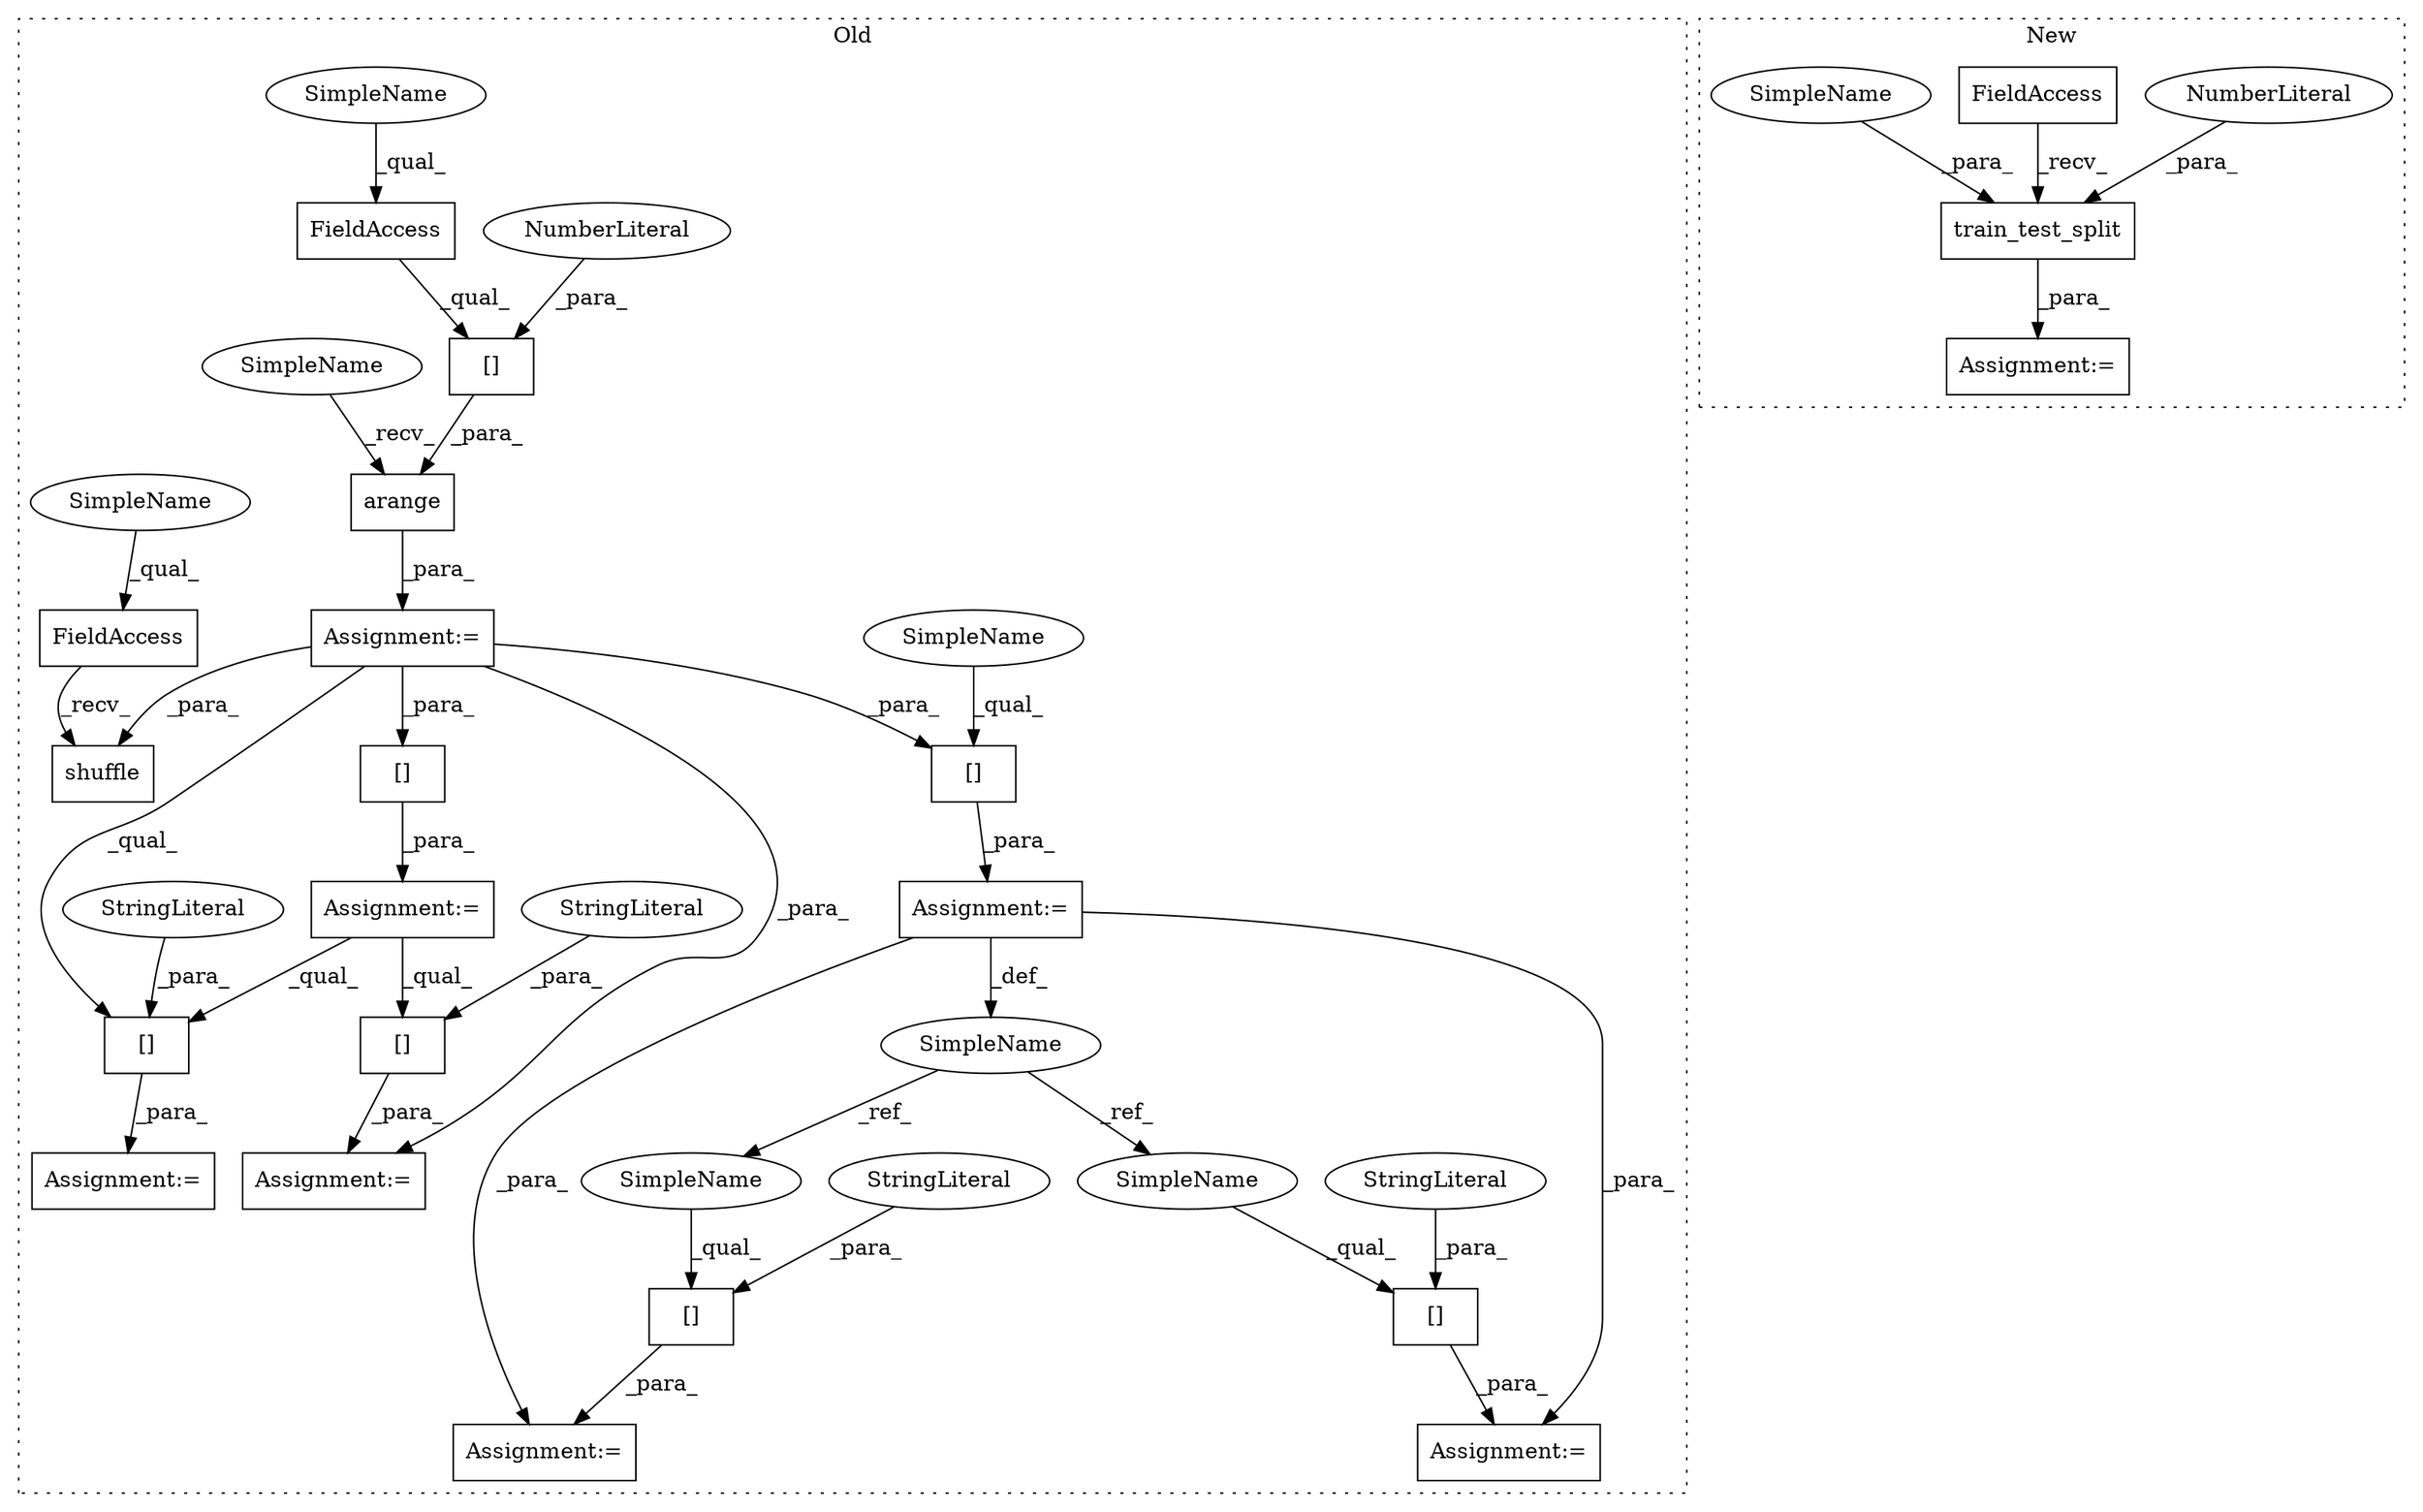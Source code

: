 digraph G {
subgraph cluster0 {
1 [label="arange" a="32" s="459,476" l="7,1" shape="box"];
4 [label="Assignment:=" a="7" s="452" l="1" shape="box"];
6 [label="[]" a="2" s="635,657" l="2,1" shape="box"];
7 [label="FieldAccess" a="22" s="483" l="12" shape="box"];
8 [label="[]" a="2" s="466,475" l="8,1" shape="box"];
9 [label="NumberLiteral" a="34" s="474" l="1" shape="ellipse"];
10 [label="[]" a="2" s="671,693" l="2,1" shape="box"];
11 [label="SimpleName" a="42" s="518" l="1" shape="ellipse"];
12 [label="[]" a="2" s="562,584" l="2,1" shape="box"];
13 [label="FieldAccess" a="22" s="466" l="7" shape="box"];
14 [label="[]" a="2" s="520,529" l="2,1" shape="box"];
16 [label="shuffle" a="32" s="496,511" l="8,1" shape="box"];
17 [label="[]" a="2" s="538,547" l="2,1" shape="box"];
18 [label="Assignment:=" a="7" s="537" l="1" shape="box"];
19 [label="[]" a="2" s="599,621" l="2,1" shape="box"];
20 [label="StringLiteral" a="45" s="601" l="20" shape="ellipse"];
21 [label="Assignment:=" a="7" s="670" l="1" shape="box"];
22 [label="StringLiteral" a="45" s="673" l="20" shape="ellipse"];
23 [label="Assignment:=" a="7" s="634" l="1" shape="box"];
24 [label="Assignment:=" a="7" s="598" l="1" shape="box"];
25 [label="Assignment:=" a="7" s="561" l="1" shape="box"];
26 [label="StringLiteral" a="45" s="564" l="20" shape="ellipse"];
27 [label="StringLiteral" a="45" s="637" l="20" shape="ellipse"];
28 [label="Assignment:=" a="7" s="519" l="1" shape="box"];
29 [label="SimpleName" a="42" s="466" l="1" shape="ellipse"];
30 [label="SimpleName" a="42" s="520" l="1" shape="ellipse"];
31 [label="SimpleName" a="42" s="635" l="1" shape="ellipse"];
32 [label="SimpleName" a="42" s="562" l="1" shape="ellipse"];
33 [label="SimpleName" a="42" s="453" l="5" shape="ellipse"];
34 [label="SimpleName" a="42" s="483" l="5" shape="ellipse"];
label = "Old";
style="dotted";
}
subgraph cluster1 {
2 [label="train_test_split" a="32" s="584,606" l="17,1" shape="box"];
3 [label="NumberLiteral" a="34" s="605" l="1" shape="ellipse"];
5 [label="Assignment:=" a="7" s="557" l="2" shape="box"];
15 [label="FieldAccess" a="22" s="559" l="24" shape="box"];
35 [label="SimpleName" a="42" s="601" l="1" shape="ellipse"];
label = "New";
style="dotted";
}
1 -> 4 [label="_para_"];
2 -> 5 [label="_para_"];
3 -> 2 [label="_para_"];
4 -> 19 [label="_qual_"];
4 -> 14 [label="_para_"];
4 -> 17 [label="_para_"];
4 -> 21 [label="_para_"];
4 -> 16 [label="_para_"];
6 -> 23 [label="_para_"];
7 -> 16 [label="_recv_"];
8 -> 1 [label="_para_"];
9 -> 8 [label="_para_"];
10 -> 21 [label="_para_"];
11 -> 31 [label="_ref_"];
11 -> 32 [label="_ref_"];
12 -> 25 [label="_para_"];
13 -> 8 [label="_qual_"];
14 -> 28 [label="_para_"];
15 -> 2 [label="_recv_"];
17 -> 18 [label="_para_"];
18 -> 10 [label="_qual_"];
18 -> 19 [label="_qual_"];
19 -> 24 [label="_para_"];
20 -> 19 [label="_para_"];
22 -> 10 [label="_para_"];
26 -> 12 [label="_para_"];
27 -> 6 [label="_para_"];
28 -> 23 [label="_para_"];
28 -> 11 [label="_def_"];
28 -> 25 [label="_para_"];
29 -> 13 [label="_qual_"];
30 -> 14 [label="_qual_"];
31 -> 6 [label="_qual_"];
32 -> 12 [label="_qual_"];
33 -> 1 [label="_recv_"];
34 -> 7 [label="_qual_"];
35 -> 2 [label="_para_"];
}